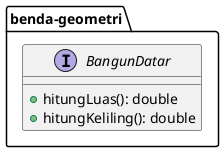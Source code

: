 @startuml

package benda-geometri{
    interface BangunDatar{
        + hitungLuas(): double
        + hitungKeliling(): double
    }
}

@enduml